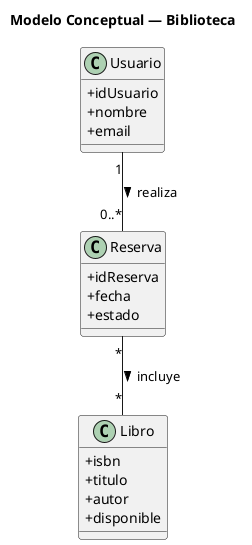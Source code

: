 @startuml
skinparam shadowing false
skinparam classAttributeIconSize 0
title Modelo Conceptual — Biblioteca

class Usuario {
  +idUsuario
  +nombre
  +email
}

class Libro {
  +isbn
  +titulo
  +autor
  +disponible
}

class Reserva {
  +idReserva
  +fecha
  +estado
}

Usuario "1" -- "0..*" Reserva : realiza >
Reserva "*" -- "*" Libro : incluye >
@enduml
